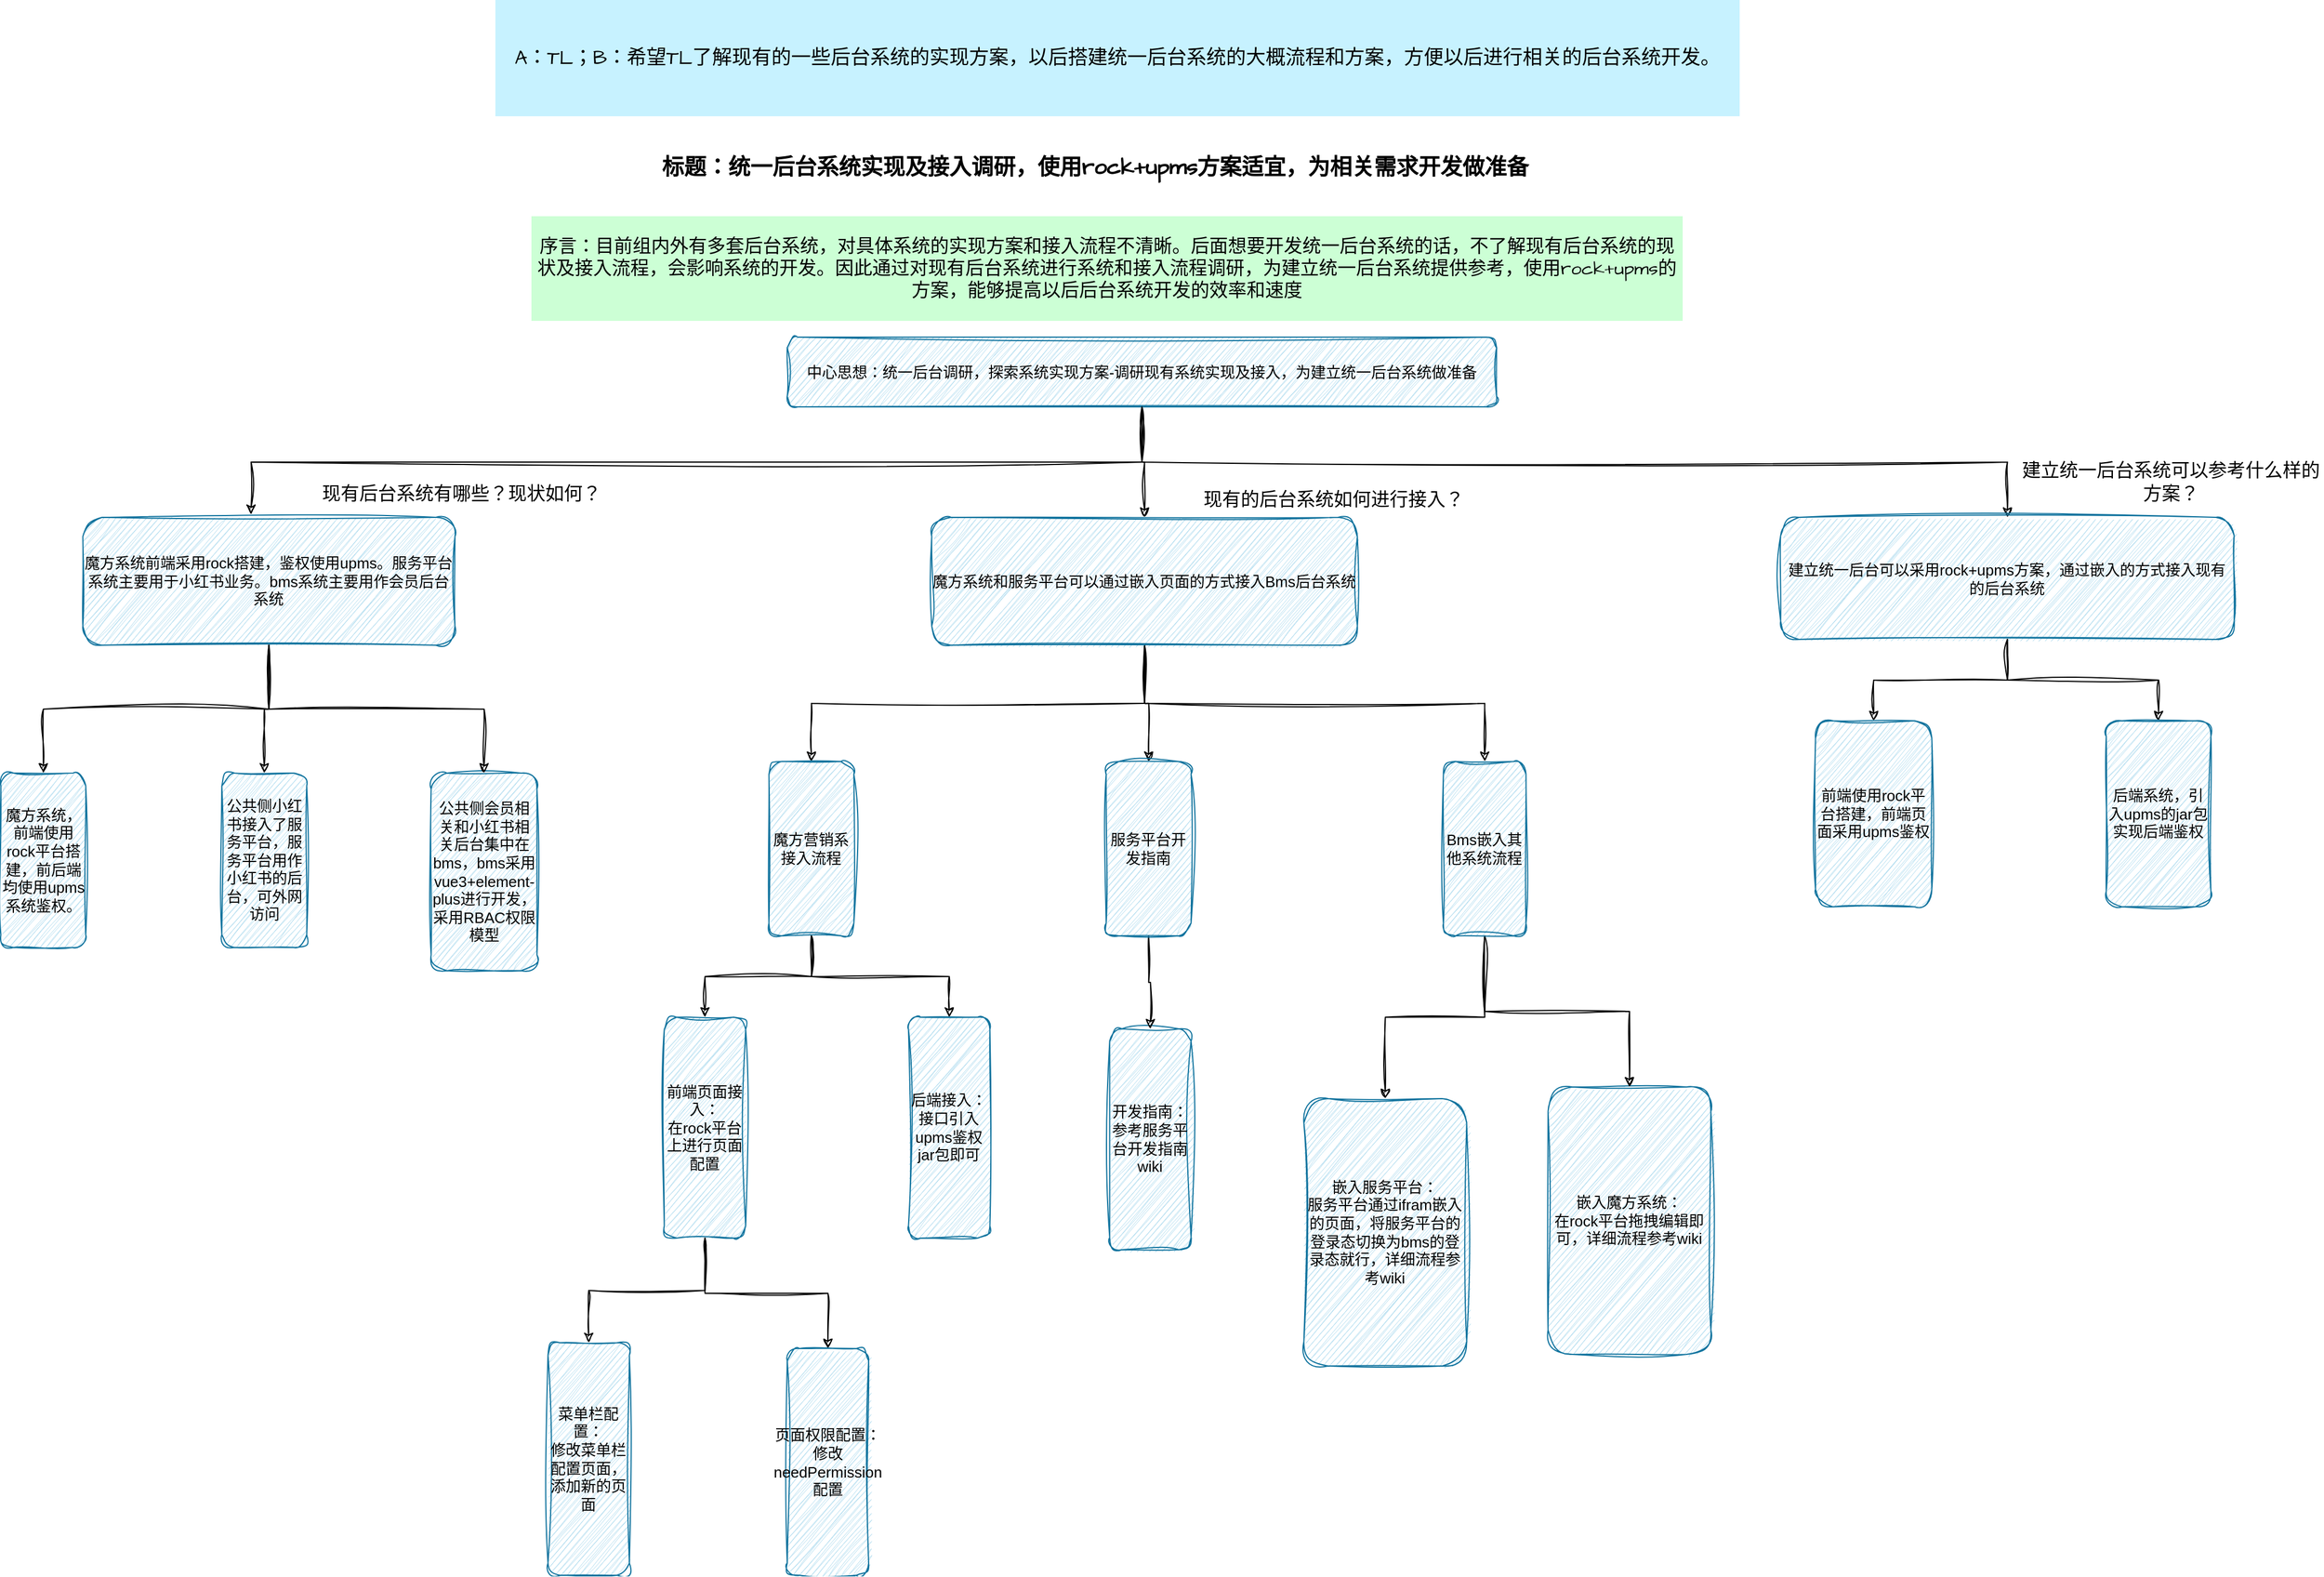 <mxfile version="24.4.7" type="github">
  <diagram name="第 1 页" id="C66fUa8SsGzZPBdXzG9W">
    <mxGraphModel dx="3721" dy="2756" grid="1" gridSize="10" guides="1" tooltips="1" connect="1" arrows="1" fold="1" page="1" pageScale="1" pageWidth="827" pageHeight="1169" math="0" shadow="0">
      <root>
        <mxCell id="0" />
        <mxCell id="1" parent="0" />
        <mxCell id="y5qCoeXlOaaje20BISwL-19" style="edgeStyle=orthogonalEdgeStyle;rounded=0;sketch=1;hachureGap=4;jiggle=2;curveFitting=1;orthogonalLoop=1;jettySize=auto;html=1;exitX=0.5;exitY=1;exitDx=0;exitDy=0;fontFamily=Architects Daughter;fontSource=https%3A%2F%2Ffonts.googleapis.com%2Fcss%3Ffamily%3DArchitects%2BDaughter;" edge="1" parent="1" source="h03oHfglPhTB2q8768p--1" target="y5qCoeXlOaaje20BISwL-8">
          <mxGeometry relative="1" as="geometry" />
        </mxCell>
        <mxCell id="y5qCoeXlOaaje20BISwL-20" style="edgeStyle=orthogonalEdgeStyle;rounded=0;sketch=1;hachureGap=4;jiggle=2;curveFitting=1;orthogonalLoop=1;jettySize=auto;html=1;exitX=0.5;exitY=1;exitDx=0;exitDy=0;fontFamily=Architects Daughter;fontSource=https%3A%2F%2Ffonts.googleapis.com%2Fcss%3Ffamily%3DArchitects%2BDaughter;" edge="1" parent="1" source="h03oHfglPhTB2q8768p--1" target="y5qCoeXlOaaje20BISwL-9">
          <mxGeometry relative="1" as="geometry" />
        </mxCell>
        <mxCell id="h03oHfglPhTB2q8768p--1" value="中心思想：统一后台调研，探索系统实现方案-调研现有系统实现及接入，为建立统一后台系统做准备" style="rounded=1;whiteSpace=wrap;html=1;sketch=1;curveFitting=1;jiggle=2;labelBackgroundColor=none;fillColor=#b1ddf0;strokeColor=#10739e;fontSize=13;fontStyle=0;" parent="1" vertex="1">
          <mxGeometry x="-60" y="-480" width="610" height="60" as="geometry" />
        </mxCell>
        <mxCell id="h03oHfglPhTB2q8768p--2" value="&lt;span style=&quot;text-align: start; font-size: 13px;&quot;&gt;魔方系统，前端使用rock平台搭建，前后端均使用upms系统鉴权。&lt;/span&gt;" style="rounded=1;whiteSpace=wrap;html=1;sketch=1;curveFitting=1;jiggle=2;labelBackgroundColor=none;fillColor=#b1ddf0;strokeColor=#10739e;fontSize=13;fontStyle=0;" parent="1" vertex="1">
          <mxGeometry x="-736.25" y="-105" width="73" height="150" as="geometry" />
        </mxCell>
        <mxCell id="h03oHfglPhTB2q8768p--3" value="公共侧小红书接入了服务平台，服务平台用作小红书的后台，可外网访问" style="rounded=1;whiteSpace=wrap;html=1;sketch=1;curveFitting=1;jiggle=2;labelBackgroundColor=none;fillColor=#b1ddf0;strokeColor=#10739e;fontSize=13;fontStyle=0;" parent="1" vertex="1">
          <mxGeometry x="-546.25" y="-105" width="73" height="150" as="geometry" />
        </mxCell>
        <mxCell id="h03oHfglPhTB2q8768p--4" value="公共侧会员相关和小红书相关后台集中在bms，bms采用vue3+element-plus进行开发，采用RBAC权限模型" style="rounded=1;whiteSpace=wrap;html=1;sketch=1;curveFitting=1;jiggle=2;labelBackgroundColor=none;fillColor=#b1ddf0;strokeColor=#10739e;fontSize=13;fontStyle=0;" parent="1" vertex="1">
          <mxGeometry x="-366.25" y="-105" width="91" height="170" as="geometry" />
        </mxCell>
        <mxCell id="y5qCoeXlOaaje20BISwL-33" style="edgeStyle=orthogonalEdgeStyle;rounded=0;sketch=1;hachureGap=4;jiggle=2;curveFitting=1;orthogonalLoop=1;jettySize=auto;html=1;exitX=0.5;exitY=1;exitDx=0;exitDy=0;fontFamily=Architects Daughter;fontSource=https%3A%2F%2Ffonts.googleapis.com%2Fcss%3Ffamily%3DArchitects%2BDaughter;" edge="1" parent="1" source="h03oHfglPhTB2q8768p--6" target="h03oHfglPhTB2q8768p--12">
          <mxGeometry relative="1" as="geometry" />
        </mxCell>
        <mxCell id="y5qCoeXlOaaje20BISwL-34" style="edgeStyle=orthogonalEdgeStyle;rounded=0;sketch=1;hachureGap=4;jiggle=2;curveFitting=1;orthogonalLoop=1;jettySize=auto;html=1;exitX=0.5;exitY=1;exitDx=0;exitDy=0;entryX=0.5;entryY=0;entryDx=0;entryDy=0;fontFamily=Architects Daughter;fontSource=https%3A%2F%2Ffonts.googleapis.com%2Fcss%3Ffamily%3DArchitects%2BDaughter;" edge="1" parent="1" source="h03oHfglPhTB2q8768p--6" target="h03oHfglPhTB2q8768p--13">
          <mxGeometry relative="1" as="geometry" />
        </mxCell>
        <mxCell id="h03oHfglPhTB2q8768p--6" value="前端页面接入：&lt;div style=&quot;font-size: 13px;&quot;&gt;在rock平台上进行页面配置&lt;/div&gt;" style="rounded=1;whiteSpace=wrap;html=1;sketch=1;curveFitting=1;jiggle=2;labelBackgroundColor=none;fillColor=#b1ddf0;strokeColor=#10739e;fontSize=13;fontStyle=0;" parent="1" vertex="1">
          <mxGeometry x="-165.75" y="105" width="70" height="190" as="geometry" />
        </mxCell>
        <mxCell id="h03oHfglPhTB2q8768p--7" value="后端接入：&lt;div style=&quot;font-size: 13px;&quot;&gt;接口引入upms鉴权jar包即可&lt;/div&gt;" style="rounded=1;whiteSpace=wrap;html=1;sketch=1;curveFitting=1;jiggle=2;labelBackgroundColor=none;fillColor=#b1ddf0;strokeColor=#10739e;fontSize=13;fontStyle=0;" parent="1" vertex="1">
          <mxGeometry x="44.25" y="105" width="70" height="190" as="geometry" />
        </mxCell>
        <mxCell id="h03oHfglPhTB2q8768p--9" value="&lt;div style=&quot;font-size: 13px;&quot;&gt;开发指南：&lt;/div&gt;&lt;div style=&quot;font-size: 13px;&quot;&gt;参考服务平台开发指南wiki&lt;/div&gt;" style="rounded=1;whiteSpace=wrap;html=1;sketch=1;curveFitting=1;jiggle=2;labelBackgroundColor=none;fillColor=#b1ddf0;strokeColor=#10739e;fontSize=13;fontStyle=0;" parent="1" vertex="1">
          <mxGeometry x="217.25" y="115" width="70" height="190" as="geometry" />
        </mxCell>
        <mxCell id="h03oHfglPhTB2q8768p--12" value="菜单栏配置：&lt;div style=&quot;font-size: 13px;&quot;&gt;修改菜单栏配置页面，添加新的页面&lt;/div&gt;" style="rounded=1;whiteSpace=wrap;html=1;sketch=1;curveFitting=1;jiggle=2;labelBackgroundColor=none;fillColor=#b1ddf0;strokeColor=#10739e;fontSize=13;fontStyle=0;" parent="1" vertex="1">
          <mxGeometry x="-265.75" y="385" width="70" height="200" as="geometry" />
        </mxCell>
        <mxCell id="h03oHfglPhTB2q8768p--13" value="页面权限配置：&lt;div style=&quot;font-size: 13px;&quot;&gt;修改needPermission配置&lt;/div&gt;" style="rounded=1;whiteSpace=wrap;html=1;sketch=1;curveFitting=1;jiggle=2;labelBackgroundColor=none;fillColor=#b1ddf0;strokeColor=#10739e;fontSize=13;fontStyle=0;" parent="1" vertex="1">
          <mxGeometry x="-60" y="390" width="70" height="195" as="geometry" />
        </mxCell>
        <mxCell id="h03oHfglPhTB2q8768p--14" value="&lt;div style=&quot;font-size: 13px;&quot;&gt;&lt;div style=&quot;font-size: 13px;&quot;&gt;嵌入服务平台：&lt;/div&gt;&lt;div style=&quot;font-size: 13px;&quot;&gt;服务平台通过ifram嵌入的页面，将服务平台的登录态切换为bms的登录态就行，详细流程参考wiki&lt;/div&gt;&lt;/div&gt;" style="rounded=1;whiteSpace=wrap;html=1;sketch=1;curveFitting=1;jiggle=2;labelBackgroundColor=none;fillColor=#b1ddf0;strokeColor=#10739e;fontSize=13;fontStyle=0;" parent="1" vertex="1">
          <mxGeometry x="384.25" y="175" width="140" height="230" as="geometry" />
        </mxCell>
        <mxCell id="h03oHfglPhTB2q8768p--15" value="嵌入魔方系统：&lt;div style=&quot;font-size: 13px;&quot;&gt;在rock平台拖拽编辑即可，详细流程参考wiki&lt;/div&gt;" style="rounded=1;whiteSpace=wrap;html=1;sketch=1;curveFitting=1;jiggle=2;labelBackgroundColor=none;fillColor=#b1ddf0;strokeColor=#10739e;fontSize=13;fontStyle=0;" parent="1" vertex="1">
          <mxGeometry x="594.25" y="165" width="140" height="230" as="geometry" />
        </mxCell>
        <mxCell id="y5qCoeXlOaaje20BISwL-4" value="&lt;font style=&quot;font-size: 17px;&quot;&gt;A：TL；B：希望TL了解现有的一些后台系统的实现方案，以后搭建统一后台系统的大概流程和方案，方便以后进行相关的后台系统开发。&lt;/font&gt;" style="text;html=1;align=center;verticalAlign=middle;whiteSpace=wrap;rounded=0;fontFamily=Architects Daughter;fontSource=https%3A%2F%2Ffonts.googleapis.com%2Fcss%3Ffamily%3DArchitects%2BDaughter;fillColor=#C7F2FF;gradientColor=none;" vertex="1" parent="1">
          <mxGeometry x="-311" y="-770" width="1070" height="100" as="geometry" />
        </mxCell>
        <mxCell id="y5qCoeXlOaaje20BISwL-5" value="&lt;font style=&quot;font-size: 16px;&quot;&gt;序言：目前组内外有多套后台系统，对具体系统的实现方案和接入流程不清晰。后面想要开发统一后台系统的话，不了解现有后台系统的现状及接入流程，会影响系统的开发。因此通过对现有后台系统进行系统和接入流程调研，为建立统一后台系统提供参考，使用rock+upms的方案，能够提高以后后台系统开发的效率和速度&lt;/font&gt;" style="text;html=1;align=center;verticalAlign=middle;whiteSpace=wrap;rounded=0;fontFamily=Architects Daughter;fontSource=https%3A%2F%2Ffonts.googleapis.com%2Fcss%3Ffamily%3DArchitects%2BDaughter;fillColor=#CCFFD5;gradientColor=none;" vertex="1" parent="1">
          <mxGeometry x="-280" y="-584" width="990" height="90" as="geometry" />
        </mxCell>
        <mxCell id="y5qCoeXlOaaje20BISwL-6" value="&lt;b&gt;&lt;font style=&quot;font-size: 19px;&quot;&gt;标题：统一后台系统实现及接入调研，使用rock+upms方案适宜，为相关需求开发做准备&lt;/font&gt;&lt;/b&gt;" style="text;html=1;align=center;verticalAlign=middle;whiteSpace=wrap;rounded=0;fontFamily=Architects Daughter;fontSource=https%3A%2F%2Ffonts.googleapis.com%2Fcss%3Ffamily%3DArchitects%2BDaughter;" vertex="1" parent="1">
          <mxGeometry x="-190" y="-640" width="790" height="30" as="geometry" />
        </mxCell>
        <mxCell id="y5qCoeXlOaaje20BISwL-27" style="edgeStyle=orthogonalEdgeStyle;rounded=0;sketch=1;hachureGap=4;jiggle=2;curveFitting=1;orthogonalLoop=1;jettySize=auto;html=1;exitX=0.5;exitY=1;exitDx=0;exitDy=0;entryX=0.5;entryY=0;entryDx=0;entryDy=0;fontFamily=Architects Daughter;fontSource=https%3A%2F%2Ffonts.googleapis.com%2Fcss%3Ffamily%3DArchitects%2BDaughter;" edge="1" parent="1" source="y5qCoeXlOaaje20BISwL-7" target="h03oHfglPhTB2q8768p--2">
          <mxGeometry relative="1" as="geometry" />
        </mxCell>
        <mxCell id="y5qCoeXlOaaje20BISwL-28" style="edgeStyle=orthogonalEdgeStyle;rounded=0;sketch=1;hachureGap=4;jiggle=2;curveFitting=1;orthogonalLoop=1;jettySize=auto;html=1;exitX=0.5;exitY=1;exitDx=0;exitDy=0;entryX=0.5;entryY=0;entryDx=0;entryDy=0;fontFamily=Architects Daughter;fontSource=https%3A%2F%2Ffonts.googleapis.com%2Fcss%3Ffamily%3DArchitects%2BDaughter;" edge="1" parent="1" source="y5qCoeXlOaaje20BISwL-7" target="h03oHfglPhTB2q8768p--3">
          <mxGeometry relative="1" as="geometry" />
        </mxCell>
        <mxCell id="y5qCoeXlOaaje20BISwL-29" style="edgeStyle=orthogonalEdgeStyle;rounded=0;sketch=1;hachureGap=4;jiggle=2;curveFitting=1;orthogonalLoop=1;jettySize=auto;html=1;exitX=0.5;exitY=1;exitDx=0;exitDy=0;entryX=0.5;entryY=0;entryDx=0;entryDy=0;fontFamily=Architects Daughter;fontSource=https%3A%2F%2Ffonts.googleapis.com%2Fcss%3Ffamily%3DArchitects%2BDaughter;" edge="1" parent="1" source="y5qCoeXlOaaje20BISwL-7" target="h03oHfglPhTB2q8768p--4">
          <mxGeometry relative="1" as="geometry" />
        </mxCell>
        <mxCell id="y5qCoeXlOaaje20BISwL-7" value="魔方系统前端采用rock搭建，鉴权使用upms。服务平台系统主要用于小红书业务。bms系统主要用作会员后台系统" style="rounded=1;whiteSpace=wrap;html=1;sketch=1;curveFitting=1;jiggle=2;labelBackgroundColor=none;fillColor=#b1ddf0;strokeColor=#10739e;fontSize=13;fontStyle=0;" vertex="1" parent="1">
          <mxGeometry x="-665.75" y="-325" width="320" height="110" as="geometry" />
        </mxCell>
        <mxCell id="y5qCoeXlOaaje20BISwL-22" style="edgeStyle=orthogonalEdgeStyle;rounded=0;sketch=1;hachureGap=4;jiggle=2;curveFitting=1;orthogonalLoop=1;jettySize=auto;html=1;exitX=0.5;exitY=1;exitDx=0;exitDy=0;entryX=0.5;entryY=0;entryDx=0;entryDy=0;fontFamily=Architects Daughter;fontSource=https%3A%2F%2Ffonts.googleapis.com%2Fcss%3Ffamily%3DArchitects%2BDaughter;" edge="1" parent="1" source="y5qCoeXlOaaje20BISwL-8" target="y5qCoeXlOaaje20BISwL-13">
          <mxGeometry relative="1" as="geometry" />
        </mxCell>
        <mxCell id="y5qCoeXlOaaje20BISwL-23" style="edgeStyle=orthogonalEdgeStyle;rounded=0;sketch=1;hachureGap=4;jiggle=2;curveFitting=1;orthogonalLoop=1;jettySize=auto;html=1;exitX=0.5;exitY=1;exitDx=0;exitDy=0;entryX=0.5;entryY=0;entryDx=0;entryDy=0;fontFamily=Architects Daughter;fontSource=https%3A%2F%2Ffonts.googleapis.com%2Fcss%3Ffamily%3DArchitects%2BDaughter;" edge="1" parent="1" source="y5qCoeXlOaaje20BISwL-8" target="y5qCoeXlOaaje20BISwL-14">
          <mxGeometry relative="1" as="geometry" />
        </mxCell>
        <mxCell id="y5qCoeXlOaaje20BISwL-24" style="edgeStyle=orthogonalEdgeStyle;rounded=0;sketch=1;hachureGap=4;jiggle=2;curveFitting=1;orthogonalLoop=1;jettySize=auto;html=1;exitX=0.5;exitY=1;exitDx=0;exitDy=0;fontFamily=Architects Daughter;fontSource=https%3A%2F%2Ffonts.googleapis.com%2Fcss%3Ffamily%3DArchitects%2BDaughter;" edge="1" parent="1" source="y5qCoeXlOaaje20BISwL-8" target="y5qCoeXlOaaje20BISwL-15">
          <mxGeometry relative="1" as="geometry" />
        </mxCell>
        <mxCell id="y5qCoeXlOaaje20BISwL-8" value="魔方系统和服务平台可以通过嵌入页面的方式接入Bms后台系统" style="rounded=1;whiteSpace=wrap;html=1;sketch=1;curveFitting=1;jiggle=2;labelBackgroundColor=none;fillColor=#b1ddf0;strokeColor=#10739e;fontSize=13;fontStyle=0;" vertex="1" parent="1">
          <mxGeometry x="64.25" y="-325" width="366" height="110" as="geometry" />
        </mxCell>
        <mxCell id="y5qCoeXlOaaje20BISwL-25" style="edgeStyle=orthogonalEdgeStyle;rounded=0;sketch=1;hachureGap=4;jiggle=2;curveFitting=1;orthogonalLoop=1;jettySize=auto;html=1;exitX=0.5;exitY=1;exitDx=0;exitDy=0;entryX=0.5;entryY=0;entryDx=0;entryDy=0;fontFamily=Architects Daughter;fontSource=https%3A%2F%2Ffonts.googleapis.com%2Fcss%3Ffamily%3DArchitects%2BDaughter;" edge="1" parent="1" source="y5qCoeXlOaaje20BISwL-9" target="y5qCoeXlOaaje20BISwL-16">
          <mxGeometry relative="1" as="geometry" />
        </mxCell>
        <mxCell id="y5qCoeXlOaaje20BISwL-26" style="edgeStyle=orthogonalEdgeStyle;rounded=0;sketch=1;hachureGap=4;jiggle=2;curveFitting=1;orthogonalLoop=1;jettySize=auto;html=1;exitX=0.5;exitY=1;exitDx=0;exitDy=0;entryX=0.5;entryY=0;entryDx=0;entryDy=0;fontFamily=Architects Daughter;fontSource=https%3A%2F%2Ffonts.googleapis.com%2Fcss%3Ffamily%3DArchitects%2BDaughter;" edge="1" parent="1" source="y5qCoeXlOaaje20BISwL-9" target="y5qCoeXlOaaje20BISwL-17">
          <mxGeometry relative="1" as="geometry" />
        </mxCell>
        <mxCell id="y5qCoeXlOaaje20BISwL-9" value="建立统一后台可以采用rock+upms方案，通过嵌入的方式接入现有的后台系统" style="rounded=1;whiteSpace=wrap;html=1;sketch=1;curveFitting=1;jiggle=2;labelBackgroundColor=none;fillColor=#b1ddf0;strokeColor=#10739e;fontSize=13;fontStyle=0;" vertex="1" parent="1">
          <mxGeometry x="794.25" y="-325" width="390" height="105" as="geometry" />
        </mxCell>
        <mxCell id="y5qCoeXlOaaje20BISwL-30" style="edgeStyle=orthogonalEdgeStyle;rounded=0;sketch=1;hachureGap=4;jiggle=2;curveFitting=1;orthogonalLoop=1;jettySize=auto;html=1;exitX=0.5;exitY=1;exitDx=0;exitDy=0;entryX=0.5;entryY=0;entryDx=0;entryDy=0;fontFamily=Architects Daughter;fontSource=https%3A%2F%2Ffonts.googleapis.com%2Fcss%3Ffamily%3DArchitects%2BDaughter;" edge="1" parent="1" source="y5qCoeXlOaaje20BISwL-13" target="h03oHfglPhTB2q8768p--6">
          <mxGeometry relative="1" as="geometry" />
        </mxCell>
        <mxCell id="y5qCoeXlOaaje20BISwL-31" style="edgeStyle=orthogonalEdgeStyle;rounded=0;sketch=1;hachureGap=4;jiggle=2;curveFitting=1;orthogonalLoop=1;jettySize=auto;html=1;exitX=0.5;exitY=1;exitDx=0;exitDy=0;entryX=0.5;entryY=0;entryDx=0;entryDy=0;fontFamily=Architects Daughter;fontSource=https%3A%2F%2Ffonts.googleapis.com%2Fcss%3Ffamily%3DArchitects%2BDaughter;" edge="1" parent="1" source="y5qCoeXlOaaje20BISwL-13" target="h03oHfglPhTB2q8768p--7">
          <mxGeometry relative="1" as="geometry" />
        </mxCell>
        <mxCell id="y5qCoeXlOaaje20BISwL-13" value="魔方营销系接入流程" style="rounded=1;whiteSpace=wrap;html=1;sketch=1;curveFitting=1;jiggle=2;labelBackgroundColor=none;fillColor=#b1ddf0;strokeColor=#10739e;fontSize=13;fontStyle=0;" vertex="1" parent="1">
          <mxGeometry x="-75.75" y="-115" width="73" height="150" as="geometry" />
        </mxCell>
        <mxCell id="y5qCoeXlOaaje20BISwL-35" style="edgeStyle=orthogonalEdgeStyle;rounded=0;sketch=1;hachureGap=4;jiggle=2;curveFitting=1;orthogonalLoop=1;jettySize=auto;html=1;exitX=0.5;exitY=1;exitDx=0;exitDy=0;entryX=0.5;entryY=0;entryDx=0;entryDy=0;fontFamily=Architects Daughter;fontSource=https%3A%2F%2Ffonts.googleapis.com%2Fcss%3Ffamily%3DArchitects%2BDaughter;" edge="1" parent="1" source="y5qCoeXlOaaje20BISwL-14" target="h03oHfglPhTB2q8768p--9">
          <mxGeometry relative="1" as="geometry" />
        </mxCell>
        <mxCell id="y5qCoeXlOaaje20BISwL-14" value="服务平台开发指南" style="rounded=1;whiteSpace=wrap;html=1;sketch=1;curveFitting=1;jiggle=2;labelBackgroundColor=none;fillColor=#b1ddf0;strokeColor=#10739e;fontSize=13;fontStyle=0;" vertex="1" parent="1">
          <mxGeometry x="214.25" y="-115" width="73" height="150" as="geometry" />
        </mxCell>
        <mxCell id="y5qCoeXlOaaje20BISwL-36" style="edgeStyle=orthogonalEdgeStyle;rounded=0;sketch=1;hachureGap=4;jiggle=2;curveFitting=1;orthogonalLoop=1;jettySize=auto;html=1;exitX=0.5;exitY=1;exitDx=0;exitDy=0;entryX=0.5;entryY=0;entryDx=0;entryDy=0;fontFamily=Architects Daughter;fontSource=https%3A%2F%2Ffonts.googleapis.com%2Fcss%3Ffamily%3DArchitects%2BDaughter;" edge="1" parent="1" source="y5qCoeXlOaaje20BISwL-15" target="h03oHfglPhTB2q8768p--14">
          <mxGeometry relative="1" as="geometry" />
        </mxCell>
        <mxCell id="y5qCoeXlOaaje20BISwL-37" style="edgeStyle=orthogonalEdgeStyle;rounded=0;sketch=1;hachureGap=4;jiggle=2;curveFitting=1;orthogonalLoop=1;jettySize=auto;html=1;exitX=0.5;exitY=1;exitDx=0;exitDy=0;entryX=0.5;entryY=0;entryDx=0;entryDy=0;fontFamily=Architects Daughter;fontSource=https%3A%2F%2Ffonts.googleapis.com%2Fcss%3Ffamily%3DArchitects%2BDaughter;" edge="1" parent="1" source="y5qCoeXlOaaje20BISwL-15" target="h03oHfglPhTB2q8768p--15">
          <mxGeometry relative="1" as="geometry" />
        </mxCell>
        <mxCell id="y5qCoeXlOaaje20BISwL-15" value="Bms嵌入其他系统流程" style="rounded=1;whiteSpace=wrap;html=1;sketch=1;curveFitting=1;jiggle=2;labelBackgroundColor=none;fillColor=#b1ddf0;strokeColor=#10739e;fontSize=13;fontStyle=0;" vertex="1" parent="1">
          <mxGeometry x="504.25" y="-115" width="71" height="150" as="geometry" />
        </mxCell>
        <mxCell id="y5qCoeXlOaaje20BISwL-16" value="前端使用rock平台搭建，前端页面采用upms鉴权" style="rounded=1;whiteSpace=wrap;html=1;sketch=1;curveFitting=1;jiggle=2;labelBackgroundColor=none;fillColor=#b1ddf0;strokeColor=#10739e;fontSize=13;fontStyle=0;" vertex="1" parent="1">
          <mxGeometry x="824.25" y="-150" width="100" height="160" as="geometry" />
        </mxCell>
        <mxCell id="y5qCoeXlOaaje20BISwL-17" value="后端系统，引入upms的jar包实现后端鉴权" style="rounded=1;whiteSpace=wrap;html=1;sketch=1;curveFitting=1;jiggle=2;labelBackgroundColor=none;fillColor=#b1ddf0;strokeColor=#10739e;fontSize=13;fontStyle=0;" vertex="1" parent="1">
          <mxGeometry x="1074.25" y="-150" width="90" height="160" as="geometry" />
        </mxCell>
        <mxCell id="y5qCoeXlOaaje20BISwL-21" style="edgeStyle=orthogonalEdgeStyle;rounded=0;sketch=1;hachureGap=4;jiggle=2;curveFitting=1;orthogonalLoop=1;jettySize=auto;html=1;exitX=0.5;exitY=1;exitDx=0;exitDy=0;entryX=0.452;entryY=-0.022;entryDx=0;entryDy=0;entryPerimeter=0;fontFamily=Architects Daughter;fontSource=https%3A%2F%2Ffonts.googleapis.com%2Fcss%3Ffamily%3DArchitects%2BDaughter;" edge="1" parent="1" source="h03oHfglPhTB2q8768p--1" target="y5qCoeXlOaaje20BISwL-7">
          <mxGeometry relative="1" as="geometry" />
        </mxCell>
        <mxCell id="y5qCoeXlOaaje20BISwL-38" value="&lt;font style=&quot;font-size: 16px;&quot;&gt;现有后台系统有哪些？现状如何？&lt;/font&gt;" style="text;html=1;align=center;verticalAlign=middle;whiteSpace=wrap;rounded=0;fontFamily=Architects Daughter;fontSource=https%3A%2F%2Ffonts.googleapis.com%2Fcss%3Ffamily%3DArchitects%2BDaughter;strokeWidth=3;" vertex="1" parent="1">
          <mxGeometry x="-470" y="-360" width="260" height="30" as="geometry" />
        </mxCell>
        <mxCell id="y5qCoeXlOaaje20BISwL-39" value="&lt;font style=&quot;font-size: 16px;&quot;&gt;现有的后台系统如何进行接入？&lt;/font&gt;" style="text;html=1;align=center;verticalAlign=middle;whiteSpace=wrap;rounded=0;fontFamily=Architects Daughter;fontSource=https%3A%2F%2Ffonts.googleapis.com%2Fcss%3Ffamily%3DArchitects%2BDaughter;strokeWidth=3;" vertex="1" parent="1">
          <mxGeometry x="280" y="-355" width="260" height="30" as="geometry" />
        </mxCell>
        <mxCell id="y5qCoeXlOaaje20BISwL-40" value="&lt;font style=&quot;font-size: 16px;&quot;&gt;建立统一后台系统可以参考什么样的方案？&lt;/font&gt;" style="text;html=1;align=center;verticalAlign=middle;whiteSpace=wrap;rounded=0;fontFamily=Architects Daughter;fontSource=https%3A%2F%2Ffonts.googleapis.com%2Fcss%3Ffamily%3DArchitects%2BDaughter;strokeWidth=3;" vertex="1" parent="1">
          <mxGeometry x="1000" y="-370" width="260" height="30" as="geometry" />
        </mxCell>
      </root>
    </mxGraphModel>
  </diagram>
</mxfile>

